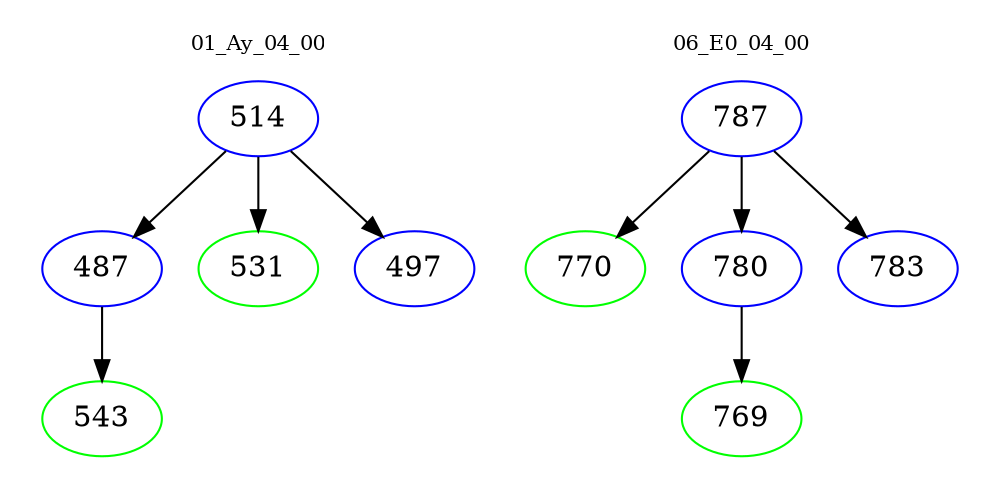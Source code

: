 digraph{
subgraph cluster_0 {
color = white
label = "01_Ay_04_00";
fontsize=10;
T0_514 [label="514", color="blue"]
T0_514 -> T0_487 [color="black"]
T0_487 [label="487", color="blue"]
T0_487 -> T0_543 [color="black"]
T0_543 [label="543", color="green"]
T0_514 -> T0_531 [color="black"]
T0_531 [label="531", color="green"]
T0_514 -> T0_497 [color="black"]
T0_497 [label="497", color="blue"]
}
subgraph cluster_1 {
color = white
label = "06_E0_04_00";
fontsize=10;
T1_787 [label="787", color="blue"]
T1_787 -> T1_770 [color="black"]
T1_770 [label="770", color="green"]
T1_787 -> T1_780 [color="black"]
T1_780 [label="780", color="blue"]
T1_780 -> T1_769 [color="black"]
T1_769 [label="769", color="green"]
T1_787 -> T1_783 [color="black"]
T1_783 [label="783", color="blue"]
}
}
